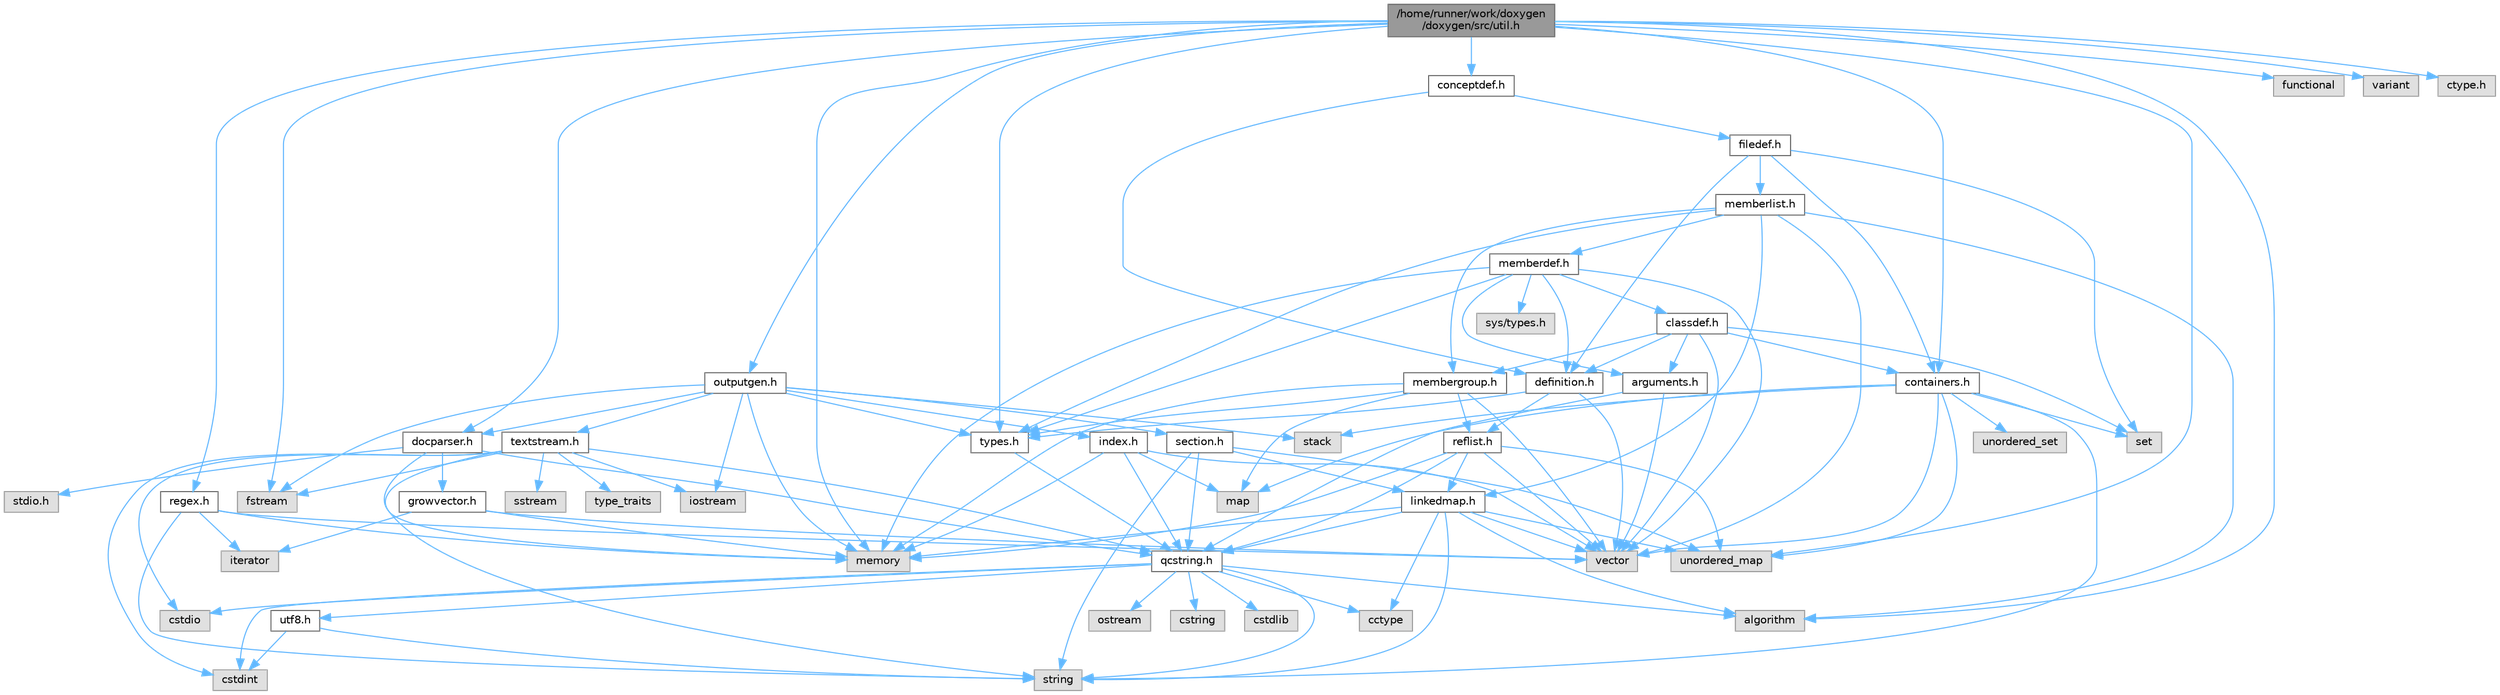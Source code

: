 digraph "/home/runner/work/doxygen/doxygen/src/util.h"
{
 // INTERACTIVE_SVG=YES
 // LATEX_PDF_SIZE
  bgcolor="transparent";
  edge [fontname=Helvetica,fontsize=10,labelfontname=Helvetica,labelfontsize=10];
  node [fontname=Helvetica,fontsize=10,shape=box,height=0.2,width=0.4];
  Node1 [id="Node000001",label="/home/runner/work/doxygen\l/doxygen/src/util.h",height=0.2,width=0.4,color="gray40", fillcolor="grey60", style="filled", fontcolor="black",tooltip="A bunch of utility functions."];
  Node1 -> Node2 [id="edge1_Node000001_Node000002",color="steelblue1",style="solid",tooltip=" "];
  Node2 [id="Node000002",label="memory",height=0.2,width=0.4,color="grey60", fillcolor="#E0E0E0", style="filled",tooltip=" "];
  Node1 -> Node3 [id="edge2_Node000001_Node000003",color="steelblue1",style="solid",tooltip=" "];
  Node3 [id="Node000003",label="unordered_map",height=0.2,width=0.4,color="grey60", fillcolor="#E0E0E0", style="filled",tooltip=" "];
  Node1 -> Node4 [id="edge3_Node000001_Node000004",color="steelblue1",style="solid",tooltip=" "];
  Node4 [id="Node000004",label="algorithm",height=0.2,width=0.4,color="grey60", fillcolor="#E0E0E0", style="filled",tooltip=" "];
  Node1 -> Node5 [id="edge4_Node000001_Node000005",color="steelblue1",style="solid",tooltip=" "];
  Node5 [id="Node000005",label="functional",height=0.2,width=0.4,color="grey60", fillcolor="#E0E0E0", style="filled",tooltip=" "];
  Node1 -> Node6 [id="edge5_Node000001_Node000006",color="steelblue1",style="solid",tooltip=" "];
  Node6 [id="Node000006",label="fstream",height=0.2,width=0.4,color="grey60", fillcolor="#E0E0E0", style="filled",tooltip=" "];
  Node1 -> Node7 [id="edge6_Node000001_Node000007",color="steelblue1",style="solid",tooltip=" "];
  Node7 [id="Node000007",label="variant",height=0.2,width=0.4,color="grey60", fillcolor="#E0E0E0", style="filled",tooltip=" "];
  Node1 -> Node8 [id="edge7_Node000001_Node000008",color="steelblue1",style="solid",tooltip=" "];
  Node8 [id="Node000008",label="ctype.h",height=0.2,width=0.4,color="grey60", fillcolor="#E0E0E0", style="filled",tooltip=" "];
  Node1 -> Node9 [id="edge8_Node000001_Node000009",color="steelblue1",style="solid",tooltip=" "];
  Node9 [id="Node000009",label="types.h",height=0.2,width=0.4,color="grey40", fillcolor="white", style="filled",URL="$d9/d49/types_8h.html",tooltip="This file contains a number of basic enums and types."];
  Node9 -> Node10 [id="edge9_Node000009_Node000010",color="steelblue1",style="solid",tooltip=" "];
  Node10 [id="Node000010",label="qcstring.h",height=0.2,width=0.4,color="grey40", fillcolor="white", style="filled",URL="$d7/d5c/qcstring_8h.html",tooltip=" "];
  Node10 -> Node11 [id="edge10_Node000010_Node000011",color="steelblue1",style="solid",tooltip=" "];
  Node11 [id="Node000011",label="string",height=0.2,width=0.4,color="grey60", fillcolor="#E0E0E0", style="filled",tooltip=" "];
  Node10 -> Node4 [id="edge11_Node000010_Node000004",color="steelblue1",style="solid",tooltip=" "];
  Node10 -> Node12 [id="edge12_Node000010_Node000012",color="steelblue1",style="solid",tooltip=" "];
  Node12 [id="Node000012",label="cctype",height=0.2,width=0.4,color="grey60", fillcolor="#E0E0E0", style="filled",tooltip=" "];
  Node10 -> Node13 [id="edge13_Node000010_Node000013",color="steelblue1",style="solid",tooltip=" "];
  Node13 [id="Node000013",label="cstring",height=0.2,width=0.4,color="grey60", fillcolor="#E0E0E0", style="filled",tooltip=" "];
  Node10 -> Node14 [id="edge14_Node000010_Node000014",color="steelblue1",style="solid",tooltip=" "];
  Node14 [id="Node000014",label="cstdio",height=0.2,width=0.4,color="grey60", fillcolor="#E0E0E0", style="filled",tooltip=" "];
  Node10 -> Node15 [id="edge15_Node000010_Node000015",color="steelblue1",style="solid",tooltip=" "];
  Node15 [id="Node000015",label="cstdlib",height=0.2,width=0.4,color="grey60", fillcolor="#E0E0E0", style="filled",tooltip=" "];
  Node10 -> Node16 [id="edge16_Node000010_Node000016",color="steelblue1",style="solid",tooltip=" "];
  Node16 [id="Node000016",label="cstdint",height=0.2,width=0.4,color="grey60", fillcolor="#E0E0E0", style="filled",tooltip=" "];
  Node10 -> Node17 [id="edge17_Node000010_Node000017",color="steelblue1",style="solid",tooltip=" "];
  Node17 [id="Node000017",label="ostream",height=0.2,width=0.4,color="grey60", fillcolor="#E0E0E0", style="filled",tooltip=" "];
  Node10 -> Node18 [id="edge18_Node000010_Node000018",color="steelblue1",style="solid",tooltip=" "];
  Node18 [id="Node000018",label="utf8.h",height=0.2,width=0.4,color="grey40", fillcolor="white", style="filled",URL="$db/d7c/utf8_8h.html",tooltip="Various UTF8 related helper functions."];
  Node18 -> Node16 [id="edge19_Node000018_Node000016",color="steelblue1",style="solid",tooltip=" "];
  Node18 -> Node11 [id="edge20_Node000018_Node000011",color="steelblue1",style="solid",tooltip=" "];
  Node1 -> Node19 [id="edge21_Node000001_Node000019",color="steelblue1",style="solid",tooltip=" "];
  Node19 [id="Node000019",label="docparser.h",height=0.2,width=0.4,color="grey40", fillcolor="white", style="filled",URL="$de/d9c/docparser_8h.html",tooltip=" "];
  Node19 -> Node20 [id="edge22_Node000019_Node000020",color="steelblue1",style="solid",tooltip=" "];
  Node20 [id="Node000020",label="stdio.h",height=0.2,width=0.4,color="grey60", fillcolor="#E0E0E0", style="filled",tooltip=" "];
  Node19 -> Node2 [id="edge23_Node000019_Node000002",color="steelblue1",style="solid",tooltip=" "];
  Node19 -> Node10 [id="edge24_Node000019_Node000010",color="steelblue1",style="solid",tooltip=" "];
  Node19 -> Node21 [id="edge25_Node000019_Node000021",color="steelblue1",style="solid",tooltip=" "];
  Node21 [id="Node000021",label="growvector.h",height=0.2,width=0.4,color="grey40", fillcolor="white", style="filled",URL="$d7/d50/growvector_8h.html",tooltip=" "];
  Node21 -> Node22 [id="edge26_Node000021_Node000022",color="steelblue1",style="solid",tooltip=" "];
  Node22 [id="Node000022",label="vector",height=0.2,width=0.4,color="grey60", fillcolor="#E0E0E0", style="filled",tooltip=" "];
  Node21 -> Node2 [id="edge27_Node000021_Node000002",color="steelblue1",style="solid",tooltip=" "];
  Node21 -> Node23 [id="edge28_Node000021_Node000023",color="steelblue1",style="solid",tooltip=" "];
  Node23 [id="Node000023",label="iterator",height=0.2,width=0.4,color="grey60", fillcolor="#E0E0E0", style="filled",tooltip=" "];
  Node1 -> Node24 [id="edge29_Node000001_Node000024",color="steelblue1",style="solid",tooltip=" "];
  Node24 [id="Node000024",label="containers.h",height=0.2,width=0.4,color="grey40", fillcolor="white", style="filled",URL="$d5/d75/containers_8h.html",tooltip=" "];
  Node24 -> Node22 [id="edge30_Node000024_Node000022",color="steelblue1",style="solid",tooltip=" "];
  Node24 -> Node11 [id="edge31_Node000024_Node000011",color="steelblue1",style="solid",tooltip=" "];
  Node24 -> Node25 [id="edge32_Node000024_Node000025",color="steelblue1",style="solid",tooltip=" "];
  Node25 [id="Node000025",label="set",height=0.2,width=0.4,color="grey60", fillcolor="#E0E0E0", style="filled",tooltip=" "];
  Node24 -> Node26 [id="edge33_Node000024_Node000026",color="steelblue1",style="solid",tooltip=" "];
  Node26 [id="Node000026",label="map",height=0.2,width=0.4,color="grey60", fillcolor="#E0E0E0", style="filled",tooltip=" "];
  Node24 -> Node27 [id="edge34_Node000024_Node000027",color="steelblue1",style="solid",tooltip=" "];
  Node27 [id="Node000027",label="unordered_set",height=0.2,width=0.4,color="grey60", fillcolor="#E0E0E0", style="filled",tooltip=" "];
  Node24 -> Node3 [id="edge35_Node000024_Node000003",color="steelblue1",style="solid",tooltip=" "];
  Node24 -> Node28 [id="edge36_Node000024_Node000028",color="steelblue1",style="solid",tooltip=" "];
  Node28 [id="Node000028",label="stack",height=0.2,width=0.4,color="grey60", fillcolor="#E0E0E0", style="filled",tooltip=" "];
  Node1 -> Node29 [id="edge37_Node000001_Node000029",color="steelblue1",style="solid",tooltip=" "];
  Node29 [id="Node000029",label="outputgen.h",height=0.2,width=0.4,color="grey40", fillcolor="white", style="filled",URL="$df/d06/outputgen_8h.html",tooltip=" "];
  Node29 -> Node2 [id="edge38_Node000029_Node000002",color="steelblue1",style="solid",tooltip=" "];
  Node29 -> Node28 [id="edge39_Node000029_Node000028",color="steelblue1",style="solid",tooltip=" "];
  Node29 -> Node30 [id="edge40_Node000029_Node000030",color="steelblue1",style="solid",tooltip=" "];
  Node30 [id="Node000030",label="iostream",height=0.2,width=0.4,color="grey60", fillcolor="#E0E0E0", style="filled",tooltip=" "];
  Node29 -> Node6 [id="edge41_Node000029_Node000006",color="steelblue1",style="solid",tooltip=" "];
  Node29 -> Node9 [id="edge42_Node000029_Node000009",color="steelblue1",style="solid",tooltip=" "];
  Node29 -> Node31 [id="edge43_Node000029_Node000031",color="steelblue1",style="solid",tooltip=" "];
  Node31 [id="Node000031",label="index.h",height=0.2,width=0.4,color="grey40", fillcolor="white", style="filled",URL="$d1/db5/index_8h.html",tooltip=" "];
  Node31 -> Node2 [id="edge44_Node000031_Node000002",color="steelblue1",style="solid",tooltip=" "];
  Node31 -> Node22 [id="edge45_Node000031_Node000022",color="steelblue1",style="solid",tooltip=" "];
  Node31 -> Node26 [id="edge46_Node000031_Node000026",color="steelblue1",style="solid",tooltip=" "];
  Node31 -> Node10 [id="edge47_Node000031_Node000010",color="steelblue1",style="solid",tooltip=" "];
  Node29 -> Node32 [id="edge48_Node000029_Node000032",color="steelblue1",style="solid",tooltip=" "];
  Node32 [id="Node000032",label="section.h",height=0.2,width=0.4,color="grey40", fillcolor="white", style="filled",URL="$d1/d2a/section_8h.html",tooltip=" "];
  Node32 -> Node11 [id="edge49_Node000032_Node000011",color="steelblue1",style="solid",tooltip=" "];
  Node32 -> Node3 [id="edge50_Node000032_Node000003",color="steelblue1",style="solid",tooltip=" "];
  Node32 -> Node10 [id="edge51_Node000032_Node000010",color="steelblue1",style="solid",tooltip=" "];
  Node32 -> Node33 [id="edge52_Node000032_Node000033",color="steelblue1",style="solid",tooltip=" "];
  Node33 [id="Node000033",label="linkedmap.h",height=0.2,width=0.4,color="grey40", fillcolor="white", style="filled",URL="$da/de1/linkedmap_8h.html",tooltip=" "];
  Node33 -> Node3 [id="edge53_Node000033_Node000003",color="steelblue1",style="solid",tooltip=" "];
  Node33 -> Node22 [id="edge54_Node000033_Node000022",color="steelblue1",style="solid",tooltip=" "];
  Node33 -> Node2 [id="edge55_Node000033_Node000002",color="steelblue1",style="solid",tooltip=" "];
  Node33 -> Node11 [id="edge56_Node000033_Node000011",color="steelblue1",style="solid",tooltip=" "];
  Node33 -> Node4 [id="edge57_Node000033_Node000004",color="steelblue1",style="solid",tooltip=" "];
  Node33 -> Node12 [id="edge58_Node000033_Node000012",color="steelblue1",style="solid",tooltip=" "];
  Node33 -> Node10 [id="edge59_Node000033_Node000010",color="steelblue1",style="solid",tooltip=" "];
  Node29 -> Node34 [id="edge60_Node000029_Node000034",color="steelblue1",style="solid",tooltip=" "];
  Node34 [id="Node000034",label="textstream.h",height=0.2,width=0.4,color="grey40", fillcolor="white", style="filled",URL="$d4/d7d/textstream_8h.html",tooltip=" "];
  Node34 -> Node11 [id="edge61_Node000034_Node000011",color="steelblue1",style="solid",tooltip=" "];
  Node34 -> Node30 [id="edge62_Node000034_Node000030",color="steelblue1",style="solid",tooltip=" "];
  Node34 -> Node35 [id="edge63_Node000034_Node000035",color="steelblue1",style="solid",tooltip=" "];
  Node35 [id="Node000035",label="sstream",height=0.2,width=0.4,color="grey60", fillcolor="#E0E0E0", style="filled",tooltip=" "];
  Node34 -> Node16 [id="edge64_Node000034_Node000016",color="steelblue1",style="solid",tooltip=" "];
  Node34 -> Node14 [id="edge65_Node000034_Node000014",color="steelblue1",style="solid",tooltip=" "];
  Node34 -> Node6 [id="edge66_Node000034_Node000006",color="steelblue1",style="solid",tooltip=" "];
  Node34 -> Node36 [id="edge67_Node000034_Node000036",color="steelblue1",style="solid",tooltip=" "];
  Node36 [id="Node000036",label="type_traits",height=0.2,width=0.4,color="grey60", fillcolor="#E0E0E0", style="filled",tooltip=" "];
  Node34 -> Node10 [id="edge68_Node000034_Node000010",color="steelblue1",style="solid",tooltip=" "];
  Node29 -> Node19 [id="edge69_Node000029_Node000019",color="steelblue1",style="solid",tooltip=" "];
  Node1 -> Node37 [id="edge70_Node000001_Node000037",color="steelblue1",style="solid",tooltip=" "];
  Node37 [id="Node000037",label="regex.h",height=0.2,width=0.4,color="grey40", fillcolor="white", style="filled",URL="$d1/d21/regex_8h.html",tooltip=" "];
  Node37 -> Node2 [id="edge71_Node000037_Node000002",color="steelblue1",style="solid",tooltip=" "];
  Node37 -> Node11 [id="edge72_Node000037_Node000011",color="steelblue1",style="solid",tooltip=" "];
  Node37 -> Node22 [id="edge73_Node000037_Node000022",color="steelblue1",style="solid",tooltip=" "];
  Node37 -> Node23 [id="edge74_Node000037_Node000023",color="steelblue1",style="solid",tooltip=" "];
  Node1 -> Node38 [id="edge75_Node000001_Node000038",color="steelblue1",style="solid",tooltip=" "];
  Node38 [id="Node000038",label="conceptdef.h",height=0.2,width=0.4,color="grey40", fillcolor="white", style="filled",URL="$da/df1/conceptdef_8h.html",tooltip=" "];
  Node38 -> Node39 [id="edge76_Node000038_Node000039",color="steelblue1",style="solid",tooltip=" "];
  Node39 [id="Node000039",label="definition.h",height=0.2,width=0.4,color="grey40", fillcolor="white", style="filled",URL="$df/da1/definition_8h.html",tooltip=" "];
  Node39 -> Node22 [id="edge77_Node000039_Node000022",color="steelblue1",style="solid",tooltip=" "];
  Node39 -> Node9 [id="edge78_Node000039_Node000009",color="steelblue1",style="solid",tooltip=" "];
  Node39 -> Node40 [id="edge79_Node000039_Node000040",color="steelblue1",style="solid",tooltip=" "];
  Node40 [id="Node000040",label="reflist.h",height=0.2,width=0.4,color="grey40", fillcolor="white", style="filled",URL="$d1/d02/reflist_8h.html",tooltip=" "];
  Node40 -> Node22 [id="edge80_Node000040_Node000022",color="steelblue1",style="solid",tooltip=" "];
  Node40 -> Node3 [id="edge81_Node000040_Node000003",color="steelblue1",style="solid",tooltip=" "];
  Node40 -> Node2 [id="edge82_Node000040_Node000002",color="steelblue1",style="solid",tooltip=" "];
  Node40 -> Node10 [id="edge83_Node000040_Node000010",color="steelblue1",style="solid",tooltip=" "];
  Node40 -> Node33 [id="edge84_Node000040_Node000033",color="steelblue1",style="solid",tooltip=" "];
  Node38 -> Node41 [id="edge85_Node000038_Node000041",color="steelblue1",style="solid",tooltip=" "];
  Node41 [id="Node000041",label="filedef.h",height=0.2,width=0.4,color="grey40", fillcolor="white", style="filled",URL="$d4/d3a/filedef_8h.html",tooltip=" "];
  Node41 -> Node25 [id="edge86_Node000041_Node000025",color="steelblue1",style="solid",tooltip=" "];
  Node41 -> Node39 [id="edge87_Node000041_Node000039",color="steelblue1",style="solid",tooltip=" "];
  Node41 -> Node42 [id="edge88_Node000041_Node000042",color="steelblue1",style="solid",tooltip=" "];
  Node42 [id="Node000042",label="memberlist.h",height=0.2,width=0.4,color="grey40", fillcolor="white", style="filled",URL="$dd/d78/memberlist_8h.html",tooltip=" "];
  Node42 -> Node22 [id="edge89_Node000042_Node000022",color="steelblue1",style="solid",tooltip=" "];
  Node42 -> Node4 [id="edge90_Node000042_Node000004",color="steelblue1",style="solid",tooltip=" "];
  Node42 -> Node43 [id="edge91_Node000042_Node000043",color="steelblue1",style="solid",tooltip=" "];
  Node43 [id="Node000043",label="memberdef.h",height=0.2,width=0.4,color="grey40", fillcolor="white", style="filled",URL="$d4/d46/memberdef_8h.html",tooltip=" "];
  Node43 -> Node22 [id="edge92_Node000043_Node000022",color="steelblue1",style="solid",tooltip=" "];
  Node43 -> Node2 [id="edge93_Node000043_Node000002",color="steelblue1",style="solid",tooltip=" "];
  Node43 -> Node44 [id="edge94_Node000043_Node000044",color="steelblue1",style="solid",tooltip=" "];
  Node44 [id="Node000044",label="sys/types.h",height=0.2,width=0.4,color="grey60", fillcolor="#E0E0E0", style="filled",tooltip=" "];
  Node43 -> Node9 [id="edge95_Node000043_Node000009",color="steelblue1",style="solid",tooltip=" "];
  Node43 -> Node39 [id="edge96_Node000043_Node000039",color="steelblue1",style="solid",tooltip=" "];
  Node43 -> Node45 [id="edge97_Node000043_Node000045",color="steelblue1",style="solid",tooltip=" "];
  Node45 [id="Node000045",label="arguments.h",height=0.2,width=0.4,color="grey40", fillcolor="white", style="filled",URL="$df/d9b/arguments_8h.html",tooltip=" "];
  Node45 -> Node22 [id="edge98_Node000045_Node000022",color="steelblue1",style="solid",tooltip=" "];
  Node45 -> Node10 [id="edge99_Node000045_Node000010",color="steelblue1",style="solid",tooltip=" "];
  Node43 -> Node46 [id="edge100_Node000043_Node000046",color="steelblue1",style="solid",tooltip=" "];
  Node46 [id="Node000046",label="classdef.h",height=0.2,width=0.4,color="grey40", fillcolor="white", style="filled",URL="$d1/da6/classdef_8h.html",tooltip=" "];
  Node46 -> Node22 [id="edge101_Node000046_Node000022",color="steelblue1",style="solid",tooltip=" "];
  Node46 -> Node25 [id="edge102_Node000046_Node000025",color="steelblue1",style="solid",tooltip=" "];
  Node46 -> Node24 [id="edge103_Node000046_Node000024",color="steelblue1",style="solid",tooltip=" "];
  Node46 -> Node39 [id="edge104_Node000046_Node000039",color="steelblue1",style="solid",tooltip=" "];
  Node46 -> Node45 [id="edge105_Node000046_Node000045",color="steelblue1",style="solid",tooltip=" "];
  Node46 -> Node47 [id="edge106_Node000046_Node000047",color="steelblue1",style="solid",tooltip=" "];
  Node47 [id="Node000047",label="membergroup.h",height=0.2,width=0.4,color="grey40", fillcolor="white", style="filled",URL="$d9/d11/membergroup_8h.html",tooltip=" "];
  Node47 -> Node22 [id="edge107_Node000047_Node000022",color="steelblue1",style="solid",tooltip=" "];
  Node47 -> Node26 [id="edge108_Node000047_Node000026",color="steelblue1",style="solid",tooltip=" "];
  Node47 -> Node2 [id="edge109_Node000047_Node000002",color="steelblue1",style="solid",tooltip=" "];
  Node47 -> Node9 [id="edge110_Node000047_Node000009",color="steelblue1",style="solid",tooltip=" "];
  Node47 -> Node40 [id="edge111_Node000047_Node000040",color="steelblue1",style="solid",tooltip=" "];
  Node42 -> Node33 [id="edge112_Node000042_Node000033",color="steelblue1",style="solid",tooltip=" "];
  Node42 -> Node9 [id="edge113_Node000042_Node000009",color="steelblue1",style="solid",tooltip=" "];
  Node42 -> Node47 [id="edge114_Node000042_Node000047",color="steelblue1",style="solid",tooltip=" "];
  Node41 -> Node24 [id="edge115_Node000041_Node000024",color="steelblue1",style="solid",tooltip=" "];
}
